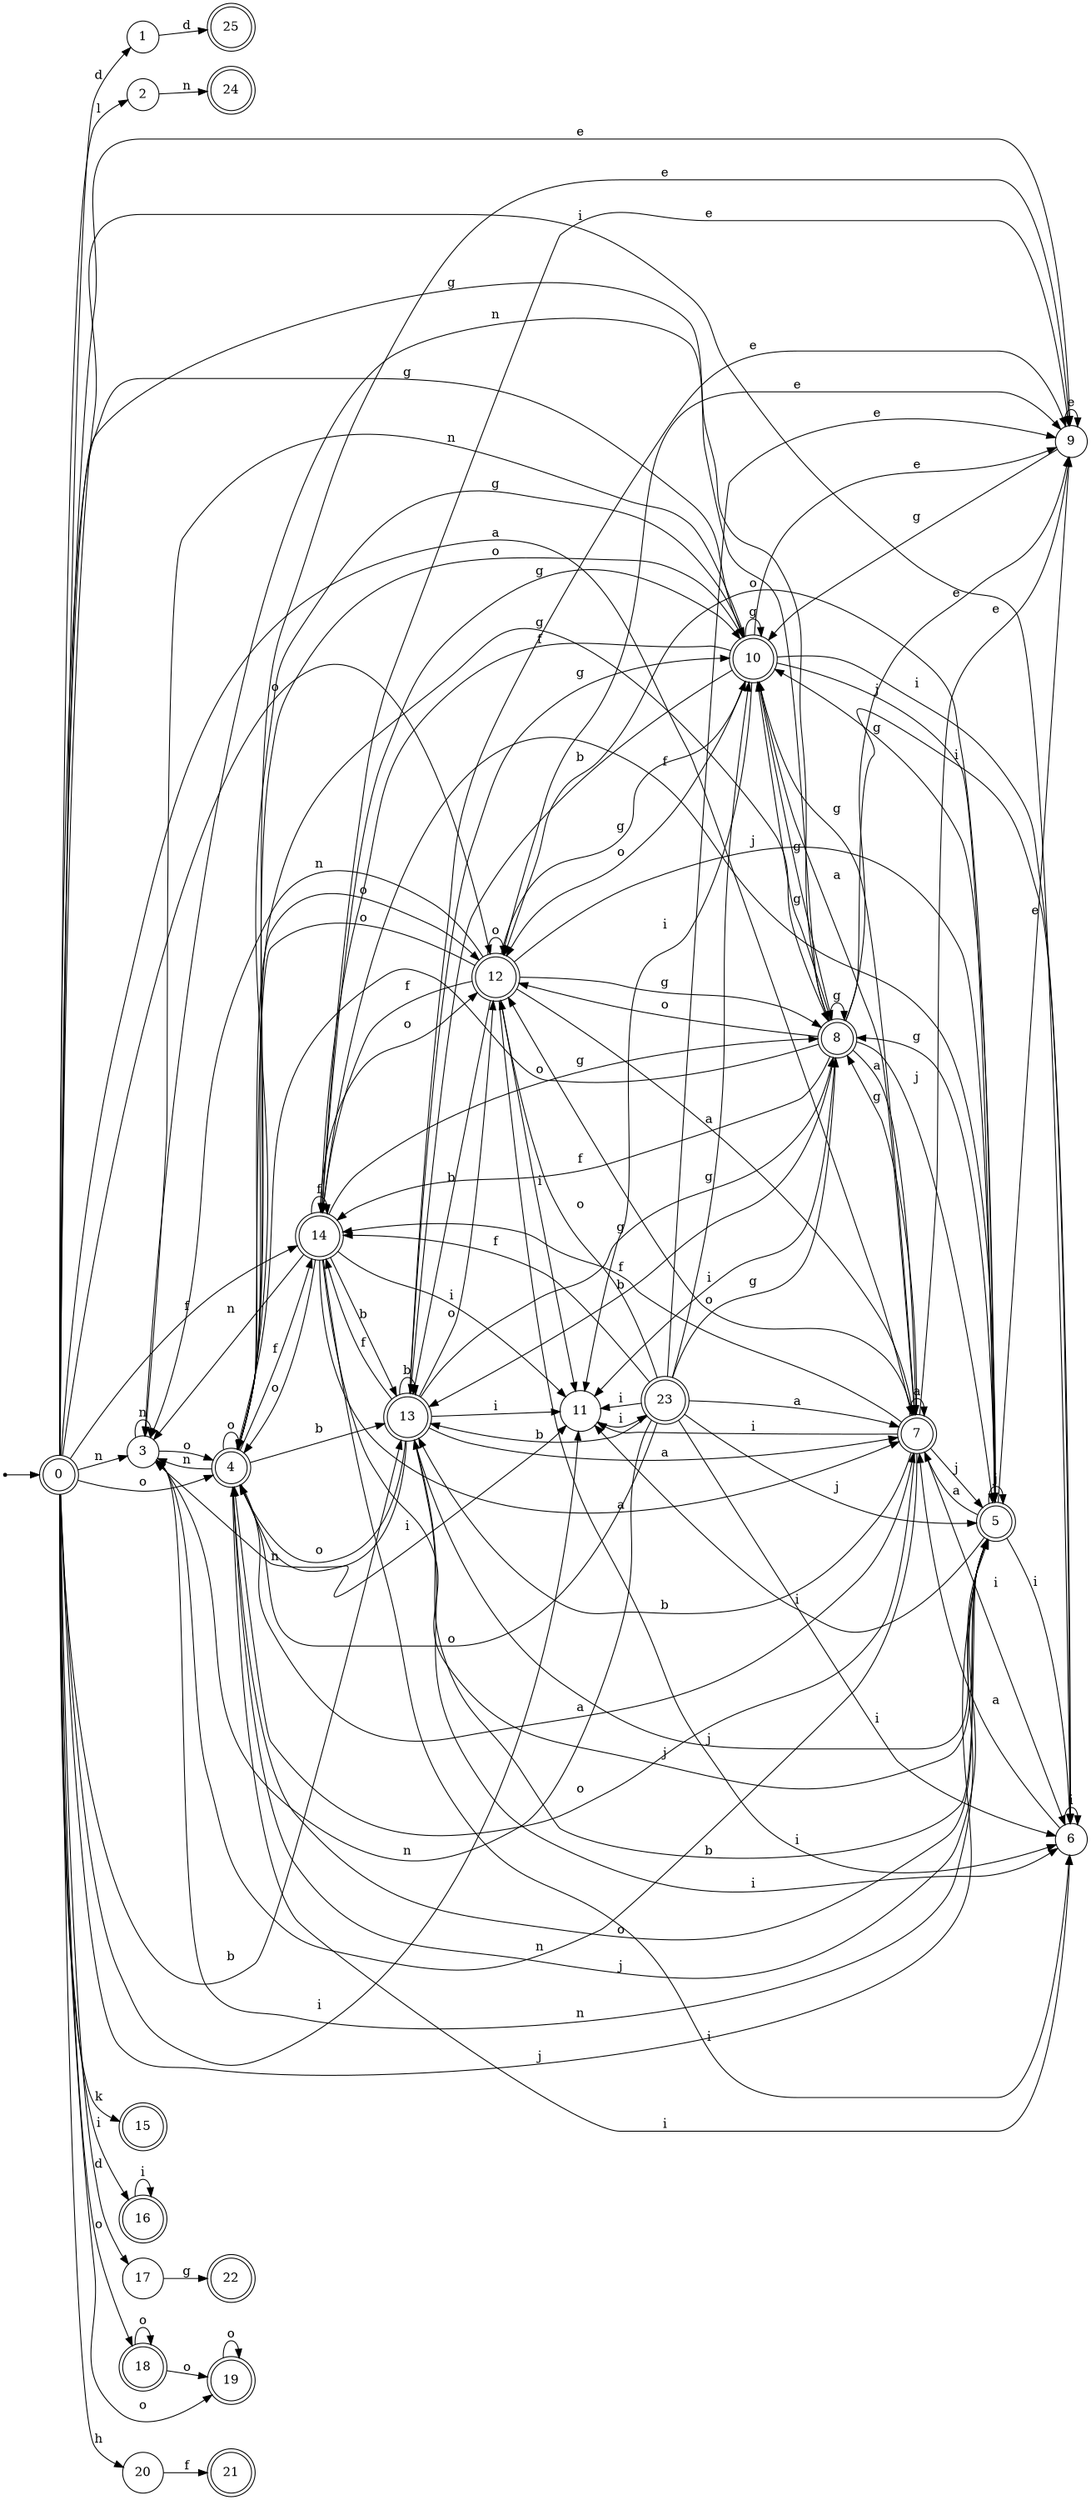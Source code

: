 digraph finite_state_machine {
rankdir=LR;
size="20,20";
node [shape = point]; "dummy0"
node [shape = doublecircle]; "0";"dummy0" -> "0";
node [shape = circle]; "1";
node [shape = circle]; "2";
node [shape = circle]; "3";
node [shape = doublecircle]; "4";node [shape = doublecircle]; "5";node [shape = circle]; "6";
node [shape = doublecircle]; "7";node [shape = doublecircle]; "8";node [shape = circle]; "9";
node [shape = doublecircle]; "10";node [shape = circle]; "11";
node [shape = doublecircle]; "12";node [shape = doublecircle]; "13";node [shape = doublecircle]; "14";node [shape = doublecircle]; "15";node [shape = doublecircle]; "16";node [shape = circle]; "17";
node [shape = doublecircle]; "18";node [shape = doublecircle]; "19";node [shape = circle]; "20";
node [shape = doublecircle]; "21";node [shape = doublecircle]; "22";node [shape = doublecircle]; "23";node [shape = doublecircle]; "24";node [shape = doublecircle]; "25";"0" -> "1" [label = "d"];
 "0" -> "17" [label = "d"];
 "0" -> "2" [label = "l"];
 "0" -> "3" [label = "n"];
 "0" -> "18" [label = "o"];
 "0" -> "19" [label = "o"];
 "0" -> "4" [label = "o"];
 "0" -> "12" [label = "o"];
 "0" -> "5" [label = "j"];
 "0" -> "16" [label = "i"];
 "0" -> "11" [label = "i"];
 "0" -> "6" [label = "i"];
 "0" -> "7" [label = "a"];
 "0" -> "8" [label = "g"];
 "0" -> "10" [label = "g"];
 "0" -> "9" [label = "e"];
 "0" -> "13" [label = "b"];
 "0" -> "14" [label = "f"];
 "0" -> "15" [label = "k"];
 "0" -> "20" [label = "h"];
 "20" -> "21" [label = "f"];
 "19" -> "19" [label = "o"];
 "18" -> "18" [label = "o"];
 "18" -> "19" [label = "o"];
 "17" -> "22" [label = "g"];
 "16" -> "16" [label = "i"];
 "14" -> "14" [label = "f"];
 "14" -> "13" [label = "b"];
 "14" -> "3" [label = "n"];
 "14" -> "4" [label = "o"];
 "14" -> "12" [label = "o"];
 "14" -> "5" [label = "j"];
 "14" -> "11" [label = "i"];
 "14" -> "6" [label = "i"];
 "14" -> "7" [label = "a"];
 "14" -> "8" [label = "g"];
 "14" -> "10" [label = "g"];
 "14" -> "9" [label = "e"];
 "13" -> "13" [label = "b"];
 "13" -> "14" [label = "f"];
 "13" -> "3" [label = "n"];
 "13" -> "4" [label = "o"];
 "13" -> "12" [label = "o"];
 "13" -> "5" [label = "j"];
 "13" -> "11" [label = "i"];
 "13" -> "6" [label = "i"];
 "13" -> "7" [label = "a"];
 "13" -> "8" [label = "g"];
 "13" -> "10" [label = "g"];
 "13" -> "9" [label = "e"];
 "12" -> "12" [label = "o"];
 "12" -> "4" [label = "o"];
 "12" -> "3" [label = "n"];
 "12" -> "5" [label = "j"];
 "12" -> "11" [label = "i"];
 "12" -> "6" [label = "i"];
 "12" -> "7" [label = "a"];
 "12" -> "8" [label = "g"];
 "12" -> "10" [label = "g"];
 "12" -> "9" [label = "e"];
 "12" -> "13" [label = "b"];
 "12" -> "14" [label = "f"];
 "11" -> "23" [label = "i"];
 "23" -> "11" [label = "i"];
 "23" -> "6" [label = "i"];
 "23" -> "3" [label = "n"];
 "23" -> "4" [label = "o"];
 "23" -> "12" [label = "o"];
 "23" -> "5" [label = "j"];
 "23" -> "7" [label = "a"];
 "23" -> "8" [label = "g"];
 "23" -> "10" [label = "g"];
 "23" -> "9" [label = "e"];
 "23" -> "13" [label = "b"];
 "23" -> "14" [label = "f"];
 "10" -> "8" [label = "g"];
 "10" -> "10" [label = "g"];
 "10" -> "9" [label = "e"];
 "10" -> "3" [label = "n"];
 "10" -> "4" [label = "o"];
 "10" -> "12" [label = "o"];
 "10" -> "5" [label = "j"];
 "10" -> "11" [label = "i"];
 "10" -> "6" [label = "i"];
 "10" -> "7" [label = "a"];
 "10" -> "13" [label = "b"];
 "10" -> "14" [label = "f"];
 "9" -> "9" [label = "e"];
 "9" -> "10" [label = "g"];
 "8" -> "8" [label = "g"];
 "8" -> "10" [label = "g"];
 "8" -> "3" [label = "n"];
 "8" -> "4" [label = "o"];
 "8" -> "12" [label = "o"];
 "8" -> "5" [label = "j"];
 "8" -> "11" [label = "i"];
 "8" -> "6" [label = "i"];
 "8" -> "7" [label = "a"];
 "8" -> "9" [label = "e"];
 "8" -> "13" [label = "b"];
 "8" -> "14" [label = "f"];
 "7" -> "7" [label = "a"];
 "7" -> "11" [label = "i"];
 "7" -> "6" [label = "i"];
 "7" -> "3" [label = "n"];
 "7" -> "4" [label = "o"];
 "7" -> "12" [label = "o"];
 "7" -> "5" [label = "j"];
 "7" -> "8" [label = "g"];
 "7" -> "10" [label = "g"];
 "7" -> "9" [label = "e"];
 "7" -> "13" [label = "b"];
 "7" -> "14" [label = "f"];
 "6" -> "6" [label = "i"];
 "6" -> "7" [label = "a"];
 "5" -> "5" [label = "j"];
 "5" -> "3" [label = "n"];
 "5" -> "4" [label = "o"];
 "5" -> "12" [label = "o"];
 "5" -> "11" [label = "i"];
 "5" -> "6" [label = "i"];
 "5" -> "7" [label = "a"];
 "5" -> "8" [label = "g"];
 "5" -> "10" [label = "g"];
 "5" -> "9" [label = "e"];
 "5" -> "13" [label = "b"];
 "5" -> "14" [label = "f"];
 "4" -> "4" [label = "o"];
 "4" -> "12" [label = "o"];
 "4" -> "3" [label = "n"];
 "4" -> "5" [label = "j"];
 "4" -> "11" [label = "i"];
 "4" -> "6" [label = "i"];
 "4" -> "7" [label = "a"];
 "4" -> "8" [label = "g"];
 "4" -> "10" [label = "g"];
 "4" -> "9" [label = "e"];
 "4" -> "13" [label = "b"];
 "4" -> "14" [label = "f"];
 "3" -> "3" [label = "n"];
 "3" -> "4" [label = "o"];
 "2" -> "24" [label = "n"];
 "1" -> "25" [label = "d"];
 }
